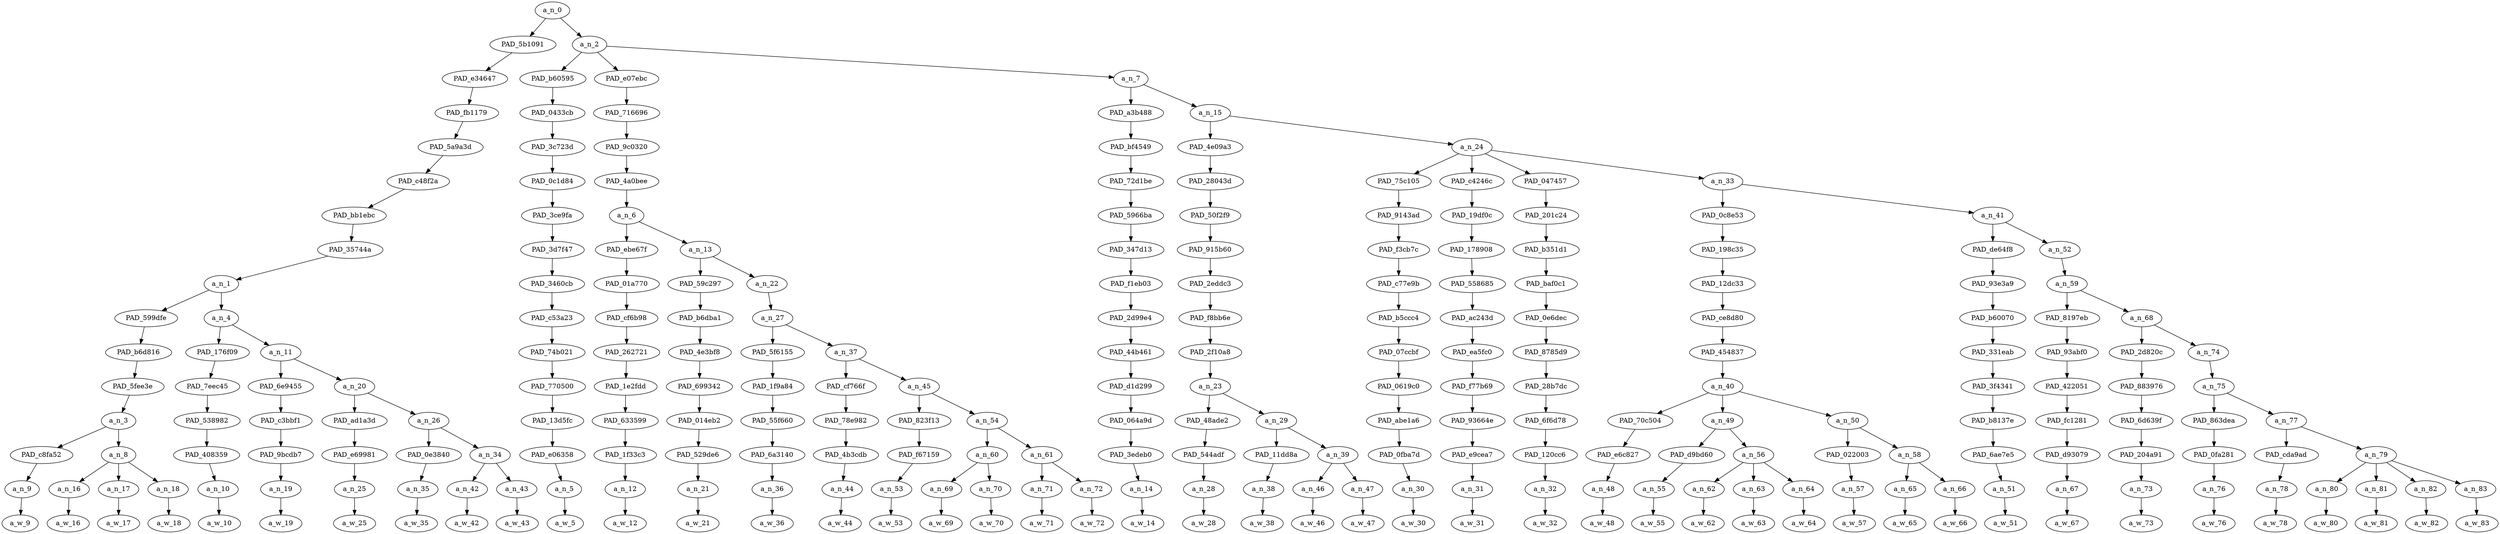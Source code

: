 strict digraph "" {
	a_n_0	[div_dir=1,
		index=0,
		level=15,
		pos="9.169786241319443,15!",
		text_span="[0, 1, 2, 3, 4, 5, 6, 7, 8, 9, 10, 11, 12, 13, 14, 15, 16, 17, 18, 19, 20, 21, 22, 23, 24, 25, 26, 27, 28, 29, 30, 31, 32, 33, 34, \
35, 36, 37, 38, 39, 40, 41, 42, 43, 44]",
		value=1.00000001];
	PAD_5b1091	[div_dir=1,
		index=0,
		level=14,
		pos="3.515625,14!",
		text_span="[0, 1, 2, 3, 4, 5, 6, 7, 8, 9]",
		value=0.35134022];
	a_n_0 -> PAD_5b1091;
	a_n_2	[div_dir=1,
		index=1,
		level=14,
		pos="14.823947482638888,14!",
		text_span="[10, 11, 12, 13, 14, 15, 16, 17, 18, 19, 20, 21, 22, 23, 24, 25, 26, 27, 28, 29, 30, 31, 32, 33, 34, 35, 36, 37, 38, 39, 40, 41, \
42, 43, 44]",
		value=0.64839755];
	a_n_0 -> a_n_2;
	PAD_e34647	[div_dir=1,
		index=0,
		level=13,
		pos="3.515625,13!",
		text_span="[0, 1, 2, 3, 4, 5, 6, 7, 8, 9]",
		value=0.35134022];
	PAD_5b1091 -> PAD_e34647;
	PAD_fb1179	[div_dir=1,
		index=0,
		level=12,
		pos="3.515625,12!",
		text_span="[0, 1, 2, 3, 4, 5, 6, 7, 8, 9]",
		value=0.35134022];
	PAD_e34647 -> PAD_fb1179;
	PAD_5a9a3d	[div_dir=1,
		index=0,
		level=11,
		pos="3.515625,11!",
		text_span="[0, 1, 2, 3, 4, 5, 6, 7, 8, 9]",
		value=0.35134022];
	PAD_fb1179 -> PAD_5a9a3d;
	PAD_c48f2a	[div_dir=1,
		index=0,
		level=10,
		pos="3.515625,10!",
		text_span="[0, 1, 2, 3, 4, 5, 6, 7, 8, 9]",
		value=0.35134022];
	PAD_5a9a3d -> PAD_c48f2a;
	PAD_bb1ebc	[div_dir=1,
		index=0,
		level=9,
		pos="3.515625,9!",
		text_span="[0, 1, 2, 3, 4, 5, 6, 7, 8, 9]",
		value=0.35134022];
	PAD_c48f2a -> PAD_bb1ebc;
	PAD_35744a	[div_dir=1,
		index=0,
		level=8,
		pos="3.515625,8!",
		text_span="[0, 1, 2, 3, 4, 5, 6, 7, 8, 9]",
		value=0.35134022];
	PAD_bb1ebc -> PAD_35744a;
	a_n_1	[div_dir=1,
		index=0,
		level=7,
		pos="3.515625,7!",
		text_span="[0, 1, 2, 3, 4, 5, 6, 7, 8, 9]",
		value=0.35134022];
	PAD_35744a -> a_n_1;
	PAD_599dfe	[div_dir=1,
		index=0,
		level=6,
		pos="2.0,6!",
		text_span="[0, 1, 2, 3]",
		value=0.21940155];
	a_n_1 -> PAD_599dfe;
	a_n_4	[div_dir=1,
		index=1,
		level=6,
		pos="5.03125,6!",
		text_span="[4, 5, 6, 7, 8, 9]",
		value=0.13171171];
	a_n_1 -> a_n_4;
	PAD_b6d816	[div_dir=1,
		index=0,
		level=5,
		pos="2.0,5!",
		text_span="[0, 1, 2, 3]",
		value=0.21940155];
	PAD_599dfe -> PAD_b6d816;
	PAD_5fee3e	[div_dir=1,
		index=0,
		level=4,
		pos="2.0,4!",
		text_span="[0, 1, 2, 3]",
		value=0.21940155];
	PAD_b6d816 -> PAD_5fee3e;
	a_n_3	[div_dir=1,
		index=0,
		level=3,
		pos="2.0,3!",
		text_span="[0, 1, 2, 3]",
		value=0.21940155];
	PAD_5fee3e -> a_n_3;
	PAD_c8fa52	[div_dir=1,
		index=1,
		level=2,
		pos="3.0,2!",
		text_span="[3]",
		value=0.11038608];
	a_n_3 -> PAD_c8fa52;
	a_n_8	[div_dir=1,
		index=0,
		level=2,
		pos="1.0,2!",
		text_span="[0, 1, 2]",
		value=0.10876497];
	a_n_3 -> a_n_8;
	a_n_9	[div_dir=1,
		index=3,
		level=1,
		pos="3.0,1!",
		text_span="[3]",
		value=0.11038608];
	PAD_c8fa52 -> a_n_9;
	a_w_9	[div_dir=0,
		index=3,
		level=0,
		pos="3,0!",
		text_span="[3]",
		value=indoctrination];
	a_n_9 -> a_w_9;
	a_n_16	[div_dir=1,
		index=0,
		level=1,
		pos="0.0,1!",
		text_span="[0]",
		value=0.03671829];
	a_n_8 -> a_n_16;
	a_n_17	[div_dir=1,
		index=1,
		level=1,
		pos="1.0,1!",
		text_span="[1]",
		value=0.02025539];
	a_n_8 -> a_n_17;
	a_n_18	[div_dir=1,
		index=2,
		level=1,
		pos="2.0,1!",
		text_span="[2]",
		value=0.05145615];
	a_n_8 -> a_n_18;
	a_w_16	[div_dir=0,
		index=0,
		level=0,
		pos="0,0!",
		text_span="[0]",
		value=education];
	a_n_16 -> a_w_16;
	a_w_17	[div_dir=0,
		index=1,
		level=0,
		pos="1,0!",
		text_span="[1]",
		value=or];
	a_n_17 -> a_w_17;
	a_w_18	[div_dir=0,
		index=2,
		level=0,
		pos="2,0!",
		text_span="[2]",
		value=marxist];
	a_n_18 -> a_w_18;
	PAD_176f09	[div_dir=1,
		index=1,
		level=5,
		pos="4.0,5!",
		text_span="[4]",
		value=0.01236509];
	a_n_4 -> PAD_176f09;
	a_n_11	[div_dir=1,
		index=2,
		level=5,
		pos="6.0625,5!",
		text_span="[5, 6, 7, 8, 9]",
		value=0.11928328];
	a_n_4 -> a_n_11;
	PAD_7eec45	[div_dir=1,
		index=1,
		level=4,
		pos="4.0,4!",
		text_span="[4]",
		value=0.01236509];
	PAD_176f09 -> PAD_7eec45;
	PAD_538982	[div_dir=1,
		index=1,
		level=3,
		pos="4.0,3!",
		text_span="[4]",
		value=0.01236509];
	PAD_7eec45 -> PAD_538982;
	PAD_408359	[div_dir=1,
		index=2,
		level=2,
		pos="4.0,2!",
		text_span="[4]",
		value=0.01236509];
	PAD_538982 -> PAD_408359;
	a_n_10	[div_dir=1,
		index=4,
		level=1,
		pos="4.0,1!",
		text_span="[4]",
		value=0.01236509];
	PAD_408359 -> a_n_10;
	a_w_10	[div_dir=0,
		index=4,
		level=0,
		pos="4,0!",
		text_span="[4]",
		value=since];
	a_n_10 -> a_w_10;
	PAD_6e9455	[div_dir=1,
		index=2,
		level=4,
		pos="5.0,4!",
		text_span="[5]",
		value=0.01067544];
	a_n_11 -> PAD_6e9455;
	a_n_20	[div_dir=1,
		index=3,
		level=4,
		pos="7.125,4!",
		text_span="[6, 7, 8, 9]",
		value=0.10853904];
	a_n_11 -> a_n_20;
	PAD_c3bbf1	[div_dir=1,
		index=2,
		level=3,
		pos="5.0,3!",
		text_span="[5]",
		value=0.01067544];
	PAD_6e9455 -> PAD_c3bbf1;
	PAD_9bcdb7	[div_dir=1,
		index=3,
		level=2,
		pos="5.0,2!",
		text_span="[5]",
		value=0.01067544];
	PAD_c3bbf1 -> PAD_9bcdb7;
	a_n_19	[div_dir=1,
		index=5,
		level=1,
		pos="5.0,1!",
		text_span="[5]",
		value=0.01067544];
	PAD_9bcdb7 -> a_n_19;
	a_w_19	[div_dir=0,
		index=5,
		level=0,
		pos="5,0!",
		text_span="[5]",
		value=it];
	a_n_19 -> a_w_19;
	PAD_ad1a3d	[div_dir=-1,
		index=3,
		level=3,
		pos="6.0,3!",
		text_span="[6]",
		value=0.01227224];
	a_n_20 -> PAD_ad1a3d;
	a_n_26	[div_dir=1,
		index=4,
		level=3,
		pos="8.25,3!",
		text_span="[7, 8, 9]",
		value=0.09619938];
	a_n_20 -> a_n_26;
	PAD_e69981	[div_dir=-1,
		index=4,
		level=2,
		pos="6.0,2!",
		text_span="[6]",
		value=0.01227224];
	PAD_ad1a3d -> PAD_e69981;
	a_n_25	[div_dir=-1,
		index=6,
		level=1,
		pos="6.0,1!",
		text_span="[6]",
		value=0.01227224];
	PAD_e69981 -> a_n_25;
	a_w_25	[div_dir=0,
		index=6,
		level=0,
		pos="6,0!",
		text_span="[6]",
		value=is];
	a_n_25 -> a_w_25;
	PAD_0e3840	[div_dir=1,
		index=6,
		level=2,
		pos="9.0,2!",
		text_span="[9]",
		value=0.06298237];
	a_n_26 -> PAD_0e3840;
	a_n_34	[div_dir=-1,
		index=5,
		level=2,
		pos="7.5,2!",
		text_span="[7, 8]",
		value=0.03312680];
	a_n_26 -> a_n_34;
	a_n_35	[div_dir=1,
		index=9,
		level=1,
		pos="9.0,1!",
		text_span="[9]",
		value=0.06298237];
	PAD_0e3840 -> a_n_35;
	a_w_35	[div_dir=0,
		index=9,
		level=0,
		pos="9,0!",
		text_span="[9]",
		value=blacks];
	a_n_35 -> a_w_35;
	a_n_42	[div_dir=-1,
		index=7,
		level=1,
		pos="7.0,1!",
		text_span="[7]",
		value=0.01225663];
	a_n_34 -> a_n_42;
	a_n_43	[div_dir=-1,
		index=8,
		level=1,
		pos="8.0,1!",
		text_span="[8]",
		value=0.02080224];
	a_n_34 -> a_n_43;
	a_w_42	[div_dir=0,
		index=7,
		level=0,
		pos="7,0!",
		text_span="[7]",
		value=well];
	a_n_42 -> a_w_42;
	a_w_43	[div_dir=0,
		index=8,
		level=0,
		pos="8,0!",
		text_span="[8]",
		value=established];
	a_n_43 -> a_w_43;
	PAD_b60595	[div_dir=-1,
		index=1,
		level=13,
		pos="10.0,13!",
		text_span="[10]",
		value=0.01841752];
	a_n_2 -> PAD_b60595;
	PAD_e07ebc	[div_dir=1,
		index=2,
		level=13,
		pos="12.015625,13!",
		text_span="[11, 12, 13, 14, 15, 16, 17, 18, 19]",
		value=0.12873302];
	a_n_2 -> PAD_e07ebc;
	a_n_7	[div_dir=1,
		index=3,
		level=13,
		pos="22.456217447916664,13!",
		text_span="[20, 21, 22, 23, 24, 25, 26, 27, 28, 29, 30, 31, 32, 33, 34, 35, 36, 37, 38, 39, 40, 41, 42, 43, 44]",
		value=0.50107794];
	a_n_2 -> a_n_7;
	PAD_0433cb	[div_dir=-1,
		index=1,
		level=12,
		pos="10.0,12!",
		text_span="[10]",
		value=0.01841752];
	PAD_b60595 -> PAD_0433cb;
	PAD_3c723d	[div_dir=-1,
		index=1,
		level=11,
		pos="10.0,11!",
		text_span="[10]",
		value=0.01841752];
	PAD_0433cb -> PAD_3c723d;
	PAD_0c1d84	[div_dir=-1,
		index=1,
		level=10,
		pos="10.0,10!",
		text_span="[10]",
		value=0.01841752];
	PAD_3c723d -> PAD_0c1d84;
	PAD_3ce9fa	[div_dir=-1,
		index=1,
		level=9,
		pos="10.0,9!",
		text_span="[10]",
		value=0.01841752];
	PAD_0c1d84 -> PAD_3ce9fa;
	PAD_3d7f47	[div_dir=-1,
		index=1,
		level=8,
		pos="10.0,8!",
		text_span="[10]",
		value=0.01841752];
	PAD_3ce9fa -> PAD_3d7f47;
	PAD_3460cb	[div_dir=-1,
		index=1,
		level=7,
		pos="10.0,7!",
		text_span="[10]",
		value=0.01841752];
	PAD_3d7f47 -> PAD_3460cb;
	PAD_c53a23	[div_dir=-1,
		index=2,
		level=6,
		pos="10.0,6!",
		text_span="[10]",
		value=0.01841752];
	PAD_3460cb -> PAD_c53a23;
	PAD_74b021	[div_dir=-1,
		index=3,
		level=5,
		pos="10.0,5!",
		text_span="[10]",
		value=0.01841752];
	PAD_c53a23 -> PAD_74b021;
	PAD_770500	[div_dir=-1,
		index=4,
		level=4,
		pos="10.0,4!",
		text_span="[10]",
		value=0.01841752];
	PAD_74b021 -> PAD_770500;
	PAD_13d5fc	[div_dir=-1,
		index=5,
		level=3,
		pos="10.0,3!",
		text_span="[10]",
		value=0.01841752];
	PAD_770500 -> PAD_13d5fc;
	PAD_e06358	[div_dir=-1,
		index=7,
		level=2,
		pos="10.0,2!",
		text_span="[10]",
		value=0.01841752];
	PAD_13d5fc -> PAD_e06358;
	a_n_5	[div_dir=-1,
		index=10,
		level=1,
		pos="10.0,1!",
		text_span="[10]",
		value=0.01841752];
	PAD_e06358 -> a_n_5;
	a_w_5	[div_dir=0,
		index=10,
		level=0,
		pos="10,0!",
		text_span="[10]",
		value=are];
	a_n_5 -> a_w_5;
	PAD_716696	[div_dir=1,
		index=2,
		level=12,
		pos="12.015625,12!",
		text_span="[11, 12, 13, 14, 15, 16, 17, 18, 19]",
		value=0.12873302];
	PAD_e07ebc -> PAD_716696;
	PAD_9c0320	[div_dir=1,
		index=2,
		level=11,
		pos="12.015625,11!",
		text_span="[11, 12, 13, 14, 15, 16, 17, 18, 19]",
		value=0.12873302];
	PAD_716696 -> PAD_9c0320;
	PAD_4a0bee	[div_dir=1,
		index=2,
		level=10,
		pos="12.015625,10!",
		text_span="[11, 12, 13, 14, 15, 16, 17, 18, 19]",
		value=0.12873302];
	PAD_9c0320 -> PAD_4a0bee;
	a_n_6	[div_dir=1,
		index=2,
		level=9,
		pos="12.015625,9!",
		text_span="[11, 12, 13, 14, 15, 16, 17, 18, 19]",
		value=0.12873302];
	PAD_4a0bee -> a_n_6;
	PAD_ebe67f	[div_dir=1,
		index=2,
		level=8,
		pos="11.0,8!",
		text_span="[11]",
		value=0.02294089];
	a_n_6 -> PAD_ebe67f;
	a_n_13	[div_dir=1,
		index=3,
		level=8,
		pos="13.03125,8!",
		text_span="[12, 13, 14, 15, 16, 17, 18, 19]",
		value=0.10571019];
	a_n_6 -> a_n_13;
	PAD_01a770	[div_dir=1,
		index=2,
		level=7,
		pos="11.0,7!",
		text_span="[11]",
		value=0.02294089];
	PAD_ebe67f -> PAD_01a770;
	PAD_cf6b98	[div_dir=1,
		index=3,
		level=6,
		pos="11.0,6!",
		text_span="[11]",
		value=0.02294089];
	PAD_01a770 -> PAD_cf6b98;
	PAD_262721	[div_dir=1,
		index=4,
		level=5,
		pos="11.0,5!",
		text_span="[11]",
		value=0.02294089];
	PAD_cf6b98 -> PAD_262721;
	PAD_1e2fdd	[div_dir=1,
		index=5,
		level=4,
		pos="11.0,4!",
		text_span="[11]",
		value=0.02294089];
	PAD_262721 -> PAD_1e2fdd;
	PAD_633599	[div_dir=1,
		index=6,
		level=3,
		pos="11.0,3!",
		text_span="[11]",
		value=0.02294089];
	PAD_1e2fdd -> PAD_633599;
	PAD_1f33c3	[div_dir=1,
		index=8,
		level=2,
		pos="11.0,2!",
		text_span="[11]",
		value=0.02294089];
	PAD_633599 -> PAD_1f33c3;
	a_n_12	[div_dir=1,
		index=11,
		level=1,
		pos="11.0,1!",
		text_span="[11]",
		value=0.02294089];
	PAD_1f33c3 -> a_n_12;
	a_w_12	[div_dir=0,
		index=11,
		level=0,
		pos="11,0!",
		text_span="[11]",
		value=incapable];
	a_n_12 -> a_w_12;
	PAD_59c297	[div_dir=-1,
		index=3,
		level=7,
		pos="12.0,7!",
		text_span="[12]",
		value=0.01113498];
	a_n_13 -> PAD_59c297;
	a_n_22	[div_dir=1,
		index=4,
		level=7,
		pos="14.0625,7!",
		text_span="[13, 14, 15, 16, 17, 18, 19]",
		value=0.09451067];
	a_n_13 -> a_n_22;
	PAD_b6dba1	[div_dir=-1,
		index=4,
		level=6,
		pos="12.0,6!",
		text_span="[12]",
		value=0.01113498];
	PAD_59c297 -> PAD_b6dba1;
	PAD_4e3bf8	[div_dir=-1,
		index=5,
		level=5,
		pos="12.0,5!",
		text_span="[12]",
		value=0.01113498];
	PAD_b6dba1 -> PAD_4e3bf8;
	PAD_699342	[div_dir=-1,
		index=6,
		level=4,
		pos="12.0,4!",
		text_span="[12]",
		value=0.01113498];
	PAD_4e3bf8 -> PAD_699342;
	PAD_014eb2	[div_dir=-1,
		index=7,
		level=3,
		pos="12.0,3!",
		text_span="[12]",
		value=0.01113498];
	PAD_699342 -> PAD_014eb2;
	PAD_529de6	[div_dir=-1,
		index=9,
		level=2,
		pos="12.0,2!",
		text_span="[12]",
		value=0.01113498];
	PAD_014eb2 -> PAD_529de6;
	a_n_21	[div_dir=-1,
		index=12,
		level=1,
		pos="12.0,1!",
		text_span="[12]",
		value=0.01113498];
	PAD_529de6 -> a_n_21;
	a_w_21	[div_dir=0,
		index=12,
		level=0,
		pos="12,0!",
		text_span="[12]",
		value=of];
	a_n_21 -> a_w_21;
	a_n_27	[div_dir=1,
		index=5,
		level=6,
		pos="14.0625,6!",
		text_span="[13, 14, 15, 16, 17, 18, 19]",
		value=0.09443927];
	a_n_22 -> a_n_27;
	PAD_5f6155	[div_dir=-1,
		index=6,
		level=5,
		pos="13.0,5!",
		text_span="[13]",
		value=0.01727113];
	a_n_27 -> PAD_5f6155;
	a_n_37	[div_dir=1,
		index=7,
		level=5,
		pos="15.125,5!",
		text_span="[14, 15, 16, 17, 18, 19]",
		value=0.07709673];
	a_n_27 -> a_n_37;
	PAD_1f9a84	[div_dir=-1,
		index=7,
		level=4,
		pos="13.0,4!",
		text_span="[13]",
		value=0.01727113];
	PAD_5f6155 -> PAD_1f9a84;
	PAD_55f660	[div_dir=-1,
		index=8,
		level=3,
		pos="13.0,3!",
		text_span="[13]",
		value=0.01727113];
	PAD_1f9a84 -> PAD_55f660;
	PAD_6a3140	[div_dir=-1,
		index=10,
		level=2,
		pos="13.0,2!",
		text_span="[13]",
		value=0.01727113];
	PAD_55f660 -> PAD_6a3140;
	a_n_36	[div_dir=-1,
		index=13,
		level=1,
		pos="13.0,1!",
		text_span="[13]",
		value=0.01727113];
	PAD_6a3140 -> a_n_36;
	a_w_36	[div_dir=0,
		index=13,
		level=0,
		pos="13,0!",
		text_span="[13]",
		value=learning];
	a_n_36 -> a_w_36;
	PAD_cf766f	[div_dir=1,
		index=8,
		level=4,
		pos="14.0,4!",
		text_span="[14]",
		value=0.01422507];
	a_n_37 -> PAD_cf766f;
	a_n_45	[div_dir=1,
		index=9,
		level=4,
		pos="16.25,4!",
		text_span="[15, 16, 17, 18, 19]",
		value=0.06279115];
	a_n_37 -> a_n_45;
	PAD_78e982	[div_dir=1,
		index=9,
		level=3,
		pos="14.0,3!",
		text_span="[14]",
		value=0.01422507];
	PAD_cf766f -> PAD_78e982;
	PAD_4b3cdb	[div_dir=1,
		index=11,
		level=2,
		pos="14.0,2!",
		text_span="[14]",
		value=0.01422507];
	PAD_78e982 -> PAD_4b3cdb;
	a_n_44	[div_dir=1,
		index=14,
		level=1,
		pos="14.0,1!",
		text_span="[14]",
		value=0.01422507];
	PAD_4b3cdb -> a_n_44;
	a_w_44	[div_dir=0,
		index=14,
		level=0,
		pos="14,0!",
		text_span="[14]",
		value=anything];
	a_n_44 -> a_w_44;
	PAD_823f13	[div_dir=1,
		index=10,
		level=3,
		pos="15.0,3!",
		text_span="[15]",
		value=0.01182858];
	a_n_45 -> PAD_823f13;
	a_n_54	[div_dir=1,
		index=11,
		level=3,
		pos="17.5,3!",
		text_span="[16, 17, 18, 19]",
		value=0.05090758];
	a_n_45 -> a_n_54;
	PAD_f67159	[div_dir=1,
		index=12,
		level=2,
		pos="15.0,2!",
		text_span="[15]",
		value=0.01182858];
	PAD_823f13 -> PAD_f67159;
	a_n_53	[div_dir=1,
		index=15,
		level=1,
		pos="15.0,1!",
		text_span="[15]",
		value=0.01182858];
	PAD_f67159 -> a_n_53;
	a_w_53	[div_dir=0,
		index=15,
		level=0,
		pos="15,0!",
		text_span="[15]",
		value=past];
	a_n_53 -> a_w_53;
	a_n_60	[div_dir=1,
		index=13,
		level=2,
		pos="16.5,2!",
		text_span="[16, 17]",
		value=0.02503410];
	a_n_54 -> a_n_60;
	a_n_61	[div_dir=1,
		index=14,
		level=2,
		pos="18.5,2!",
		text_span="[18, 19]",
		value=0.02582750];
	a_n_54 -> a_n_61;
	a_n_69	[div_dir=1,
		index=16,
		level=1,
		pos="16.0,1!",
		text_span="[16]",
		value=0.01136805];
	a_n_60 -> a_n_69;
	a_n_70	[div_dir=1,
		index=17,
		level=1,
		pos="17.0,1!",
		text_span="[17]",
		value=0.01360660];
	a_n_60 -> a_n_70;
	a_w_69	[div_dir=0,
		index=16,
		level=0,
		pos="16,0!",
		text_span="[16]",
		value=the];
	a_n_69 -> a_w_69;
	a_w_70	[div_dir=0,
		index=17,
		level=0,
		pos="17,0!",
		text_span="[17]",
		value=age];
	a_n_70 -> a_w_70;
	a_n_71	[div_dir=1,
		index=18,
		level=1,
		pos="18.0,1!",
		text_span="[18]",
		value=0.01032656];
	a_n_61 -> a_n_71;
	a_n_72	[div_dir=-1,
		index=19,
		level=1,
		pos="19.0,1!",
		text_span="[19]",
		value=0.01549706];
	a_n_61 -> a_n_72;
	a_w_71	[div_dir=0,
		index=18,
		level=0,
		pos="18,0!",
		text_span="[18]",
		value=of1];
	a_n_71 -> a_w_71;
	a_w_72	[div_dir=0,
		index=19,
		level=0,
		pos="19,0!",
		text_span="[19]",
		value=ten];
	a_n_72 -> a_w_72;
	PAD_a3b488	[div_dir=-1,
		index=3,
		level=12,
		pos="20.0,12!",
		text_span="[20]",
		value=0.01451907];
	a_n_7 -> PAD_a3b488;
	a_n_15	[div_dir=1,
		index=4,
		level=12,
		pos="24.912434895833332,12!",
		text_span="[21, 22, 23, 24, 25, 26, 27, 28, 29, 30, 31, 32, 33, 34, 35, 36, 37, 38, 39, 40, 41, 42, 43, 44]",
		value=0.48638891];
	a_n_7 -> a_n_15;
	PAD_bf4549	[div_dir=-1,
		index=3,
		level=11,
		pos="20.0,11!",
		text_span="[20]",
		value=0.01451907];
	PAD_a3b488 -> PAD_bf4549;
	PAD_72d1be	[div_dir=-1,
		index=3,
		level=10,
		pos="20.0,10!",
		text_span="[20]",
		value=0.01451907];
	PAD_bf4549 -> PAD_72d1be;
	PAD_5966ba	[div_dir=-1,
		index=3,
		level=9,
		pos="20.0,9!",
		text_span="[20]",
		value=0.01451907];
	PAD_72d1be -> PAD_5966ba;
	PAD_347d13	[div_dir=-1,
		index=4,
		level=8,
		pos="20.0,8!",
		text_span="[20]",
		value=0.01451907];
	PAD_5966ba -> PAD_347d13;
	PAD_f1eb03	[div_dir=-1,
		index=5,
		level=7,
		pos="20.0,7!",
		text_span="[20]",
		value=0.01451907];
	PAD_347d13 -> PAD_f1eb03;
	PAD_2d99e4	[div_dir=-1,
		index=6,
		level=6,
		pos="20.0,6!",
		text_span="[20]",
		value=0.01451907];
	PAD_f1eb03 -> PAD_2d99e4;
	PAD_44b461	[div_dir=-1,
		index=8,
		level=5,
		pos="20.0,5!",
		text_span="[20]",
		value=0.01451907];
	PAD_2d99e4 -> PAD_44b461;
	PAD_d1d299	[div_dir=-1,
		index=10,
		level=4,
		pos="20.0,4!",
		text_span="[20]",
		value=0.01451907];
	PAD_44b461 -> PAD_d1d299;
	PAD_064a9d	[div_dir=-1,
		index=12,
		level=3,
		pos="20.0,3!",
		text_span="[20]",
		value=0.01451907];
	PAD_d1d299 -> PAD_064a9d;
	PAD_3edeb0	[div_dir=-1,
		index=15,
		level=2,
		pos="20.0,2!",
		text_span="[20]",
		value=0.01451907];
	PAD_064a9d -> PAD_3edeb0;
	a_n_14	[div_dir=-1,
		index=20,
		level=1,
		pos="20.0,1!",
		text_span="[20]",
		value=0.01451907];
	PAD_3edeb0 -> a_n_14;
	a_w_14	[div_dir=0,
		index=20,
		level=0,
		pos="20,0!",
		text_span="[20]",
		value=unless];
	a_n_14 -> a_w_14;
	PAD_4e09a3	[div_dir=1,
		index=4,
		level=11,
		pos="21.875,11!",
		text_span="[21, 22, 23, 24]",
		value=0.06781126];
	a_n_15 -> PAD_4e09a3;
	a_n_24	[div_dir=1,
		index=5,
		level=11,
		pos="27.949869791666664,11!",
		text_span="[25, 26, 27, 28, 29, 30, 31, 32, 33, 34, 35, 36, 37, 38, 39, 40, 41, 42, 43, 44]",
		value=0.41839837];
	a_n_15 -> a_n_24;
	PAD_28043d	[div_dir=1,
		index=4,
		level=10,
		pos="21.875,10!",
		text_span="[21, 22, 23, 24]",
		value=0.06781126];
	PAD_4e09a3 -> PAD_28043d;
	PAD_50f2f9	[div_dir=1,
		index=4,
		level=9,
		pos="21.875,9!",
		text_span="[21, 22, 23, 24]",
		value=0.06781126];
	PAD_28043d -> PAD_50f2f9;
	PAD_915b60	[div_dir=1,
		index=5,
		level=8,
		pos="21.875,8!",
		text_span="[21, 22, 23, 24]",
		value=0.06781126];
	PAD_50f2f9 -> PAD_915b60;
	PAD_2eddc3	[div_dir=1,
		index=6,
		level=7,
		pos="21.875,7!",
		text_span="[21, 22, 23, 24]",
		value=0.06781126];
	PAD_915b60 -> PAD_2eddc3;
	PAD_f8bb6e	[div_dir=1,
		index=7,
		level=6,
		pos="21.875,6!",
		text_span="[21, 22, 23, 24]",
		value=0.06781126];
	PAD_2eddc3 -> PAD_f8bb6e;
	PAD_2f10a8	[div_dir=1,
		index=9,
		level=5,
		pos="21.875,5!",
		text_span="[21, 22, 23, 24]",
		value=0.06781126];
	PAD_f8bb6e -> PAD_2f10a8;
	a_n_23	[div_dir=1,
		index=11,
		level=4,
		pos="21.875,4!",
		text_span="[21, 22, 23, 24]",
		value=0.06781126];
	PAD_2f10a8 -> a_n_23;
	PAD_48ade2	[div_dir=1,
		index=13,
		level=3,
		pos="21.0,3!",
		text_span="[21]",
		value=0.01259837];
	a_n_23 -> PAD_48ade2;
	a_n_29	[div_dir=1,
		index=14,
		level=3,
		pos="22.75,3!",
		text_span="[22, 23, 24]",
		value=0.05515207];
	a_n_23 -> a_n_29;
	PAD_544adf	[div_dir=1,
		index=16,
		level=2,
		pos="21.0,2!",
		text_span="[21]",
		value=0.01259837];
	PAD_48ade2 -> PAD_544adf;
	a_n_28	[div_dir=1,
		index=21,
		level=1,
		pos="21.0,1!",
		text_span="[21]",
		value=0.01259837];
	PAD_544adf -> a_n_28;
	a_w_28	[div_dir=0,
		index=21,
		level=0,
		pos="21,0!",
		text_span="[21]",
		value=they];
	a_n_28 -> a_w_28;
	PAD_11dd8a	[div_dir=-1,
		index=17,
		level=2,
		pos="22.0,2!",
		text_span="[22]",
		value=0.01209494];
	a_n_29 -> PAD_11dd8a;
	a_n_39	[div_dir=1,
		index=18,
		level=2,
		pos="23.5,2!",
		text_span="[23, 24]",
		value=0.04303265];
	a_n_29 -> a_n_39;
	a_n_38	[div_dir=-1,
		index=22,
		level=1,
		pos="22.0,1!",
		text_span="[22]",
		value=0.01209494];
	PAD_11dd8a -> a_n_38;
	a_w_38	[div_dir=0,
		index=22,
		level=0,
		pos="22,0!",
		text_span="[22]",
		value=are1];
	a_n_38 -> a_w_38;
	a_n_46	[div_dir=1,
		index=23,
		level=1,
		pos="23.0,1!",
		text_span="[23]",
		value=0.01571871];
	a_n_39 -> a_n_46;
	a_n_47	[div_dir=1,
		index=24,
		level=1,
		pos="24.0,1!",
		text_span="[24]",
		value=0.02726039];
	a_n_39 -> a_n_47;
	a_w_46	[div_dir=0,
		index=23,
		level=0,
		pos="23,0!",
		text_span="[23]",
		value=half];
	a_n_46 -> a_w_46;
	a_w_47	[div_dir=0,
		index=24,
		level=0,
		pos="24,0!",
		text_span="[24]",
		value=white];
	a_n_47 -> a_w_47;
	PAD_75c105	[div_dir=-1,
		index=5,
		level=10,
		pos="25.0,10!",
		text_span="[25]",
		value=0.01866655];
	a_n_24 -> PAD_75c105;
	PAD_c4246c	[div_dir=-1,
		index=6,
		level=10,
		pos="26.0,10!",
		text_span="[26]",
		value=0.01648879];
	a_n_24 -> PAD_c4246c;
	PAD_047457	[div_dir=1,
		index=7,
		level=10,
		pos="27.0,10!",
		text_span="[27]",
		value=0.05133229];
	a_n_24 -> PAD_047457;
	a_n_33	[div_dir=1,
		index=8,
		level=10,
		pos="33.799479166666664,10!",
		text_span="[28, 29, 30, 31, 32, 33, 34, 35, 36, 37, 38, 39, 40, 41, 42, 43, 44]",
		value=0.33174140];
	a_n_24 -> a_n_33;
	PAD_9143ad	[div_dir=-1,
		index=5,
		level=9,
		pos="25.0,9!",
		text_span="[25]",
		value=0.01866655];
	PAD_75c105 -> PAD_9143ad;
	PAD_f3cb7c	[div_dir=-1,
		index=6,
		level=8,
		pos="25.0,8!",
		text_span="[25]",
		value=0.01866655];
	PAD_9143ad -> PAD_f3cb7c;
	PAD_c77e9b	[div_dir=-1,
		index=7,
		level=7,
		pos="25.0,7!",
		text_span="[25]",
		value=0.01866655];
	PAD_f3cb7c -> PAD_c77e9b;
	PAD_b5ccc4	[div_dir=-1,
		index=8,
		level=6,
		pos="25.0,6!",
		text_span="[25]",
		value=0.01866655];
	PAD_c77e9b -> PAD_b5ccc4;
	PAD_07ccbf	[div_dir=-1,
		index=10,
		level=5,
		pos="25.0,5!",
		text_span="[25]",
		value=0.01866655];
	PAD_b5ccc4 -> PAD_07ccbf;
	PAD_0619c0	[div_dir=-1,
		index=12,
		level=4,
		pos="25.0,4!",
		text_span="[25]",
		value=0.01866655];
	PAD_07ccbf -> PAD_0619c0;
	PAD_abe1a6	[div_dir=-1,
		index=15,
		level=3,
		pos="25.0,3!",
		text_span="[25]",
		value=0.01866655];
	PAD_0619c0 -> PAD_abe1a6;
	PAD_0fba7d	[div_dir=-1,
		index=19,
		level=2,
		pos="25.0,2!",
		text_span="[25]",
		value=0.01866655];
	PAD_abe1a6 -> PAD_0fba7d;
	a_n_30	[div_dir=-1,
		index=25,
		level=1,
		pos="25.0,1!",
		text_span="[25]",
		value=0.01866655];
	PAD_0fba7d -> a_n_30;
	a_w_30	[div_dir=0,
		index=25,
		level=0,
		pos="25,0!",
		text_span="[25]",
		value=should];
	a_n_30 -> a_w_30;
	PAD_19df0c	[div_dir=-1,
		index=6,
		level=9,
		pos="26.0,9!",
		text_span="[26]",
		value=0.01648879];
	PAD_c4246c -> PAD_19df0c;
	PAD_178908	[div_dir=-1,
		index=7,
		level=8,
		pos="26.0,8!",
		text_span="[26]",
		value=0.01648879];
	PAD_19df0c -> PAD_178908;
	PAD_558685	[div_dir=-1,
		index=8,
		level=7,
		pos="26.0,7!",
		text_span="[26]",
		value=0.01648879];
	PAD_178908 -> PAD_558685;
	PAD_ac243d	[div_dir=-1,
		index=9,
		level=6,
		pos="26.0,6!",
		text_span="[26]",
		value=0.01648879];
	PAD_558685 -> PAD_ac243d;
	PAD_ea5fc0	[div_dir=-1,
		index=11,
		level=5,
		pos="26.0,5!",
		text_span="[26]",
		value=0.01648879];
	PAD_ac243d -> PAD_ea5fc0;
	PAD_f77b69	[div_dir=-1,
		index=13,
		level=4,
		pos="26.0,4!",
		text_span="[26]",
		value=0.01648879];
	PAD_ea5fc0 -> PAD_f77b69;
	PAD_93664e	[div_dir=-1,
		index=16,
		level=3,
		pos="26.0,3!",
		text_span="[26]",
		value=0.01648879];
	PAD_f77b69 -> PAD_93664e;
	PAD_e9cea7	[div_dir=-1,
		index=20,
		level=2,
		pos="26.0,2!",
		text_span="[26]",
		value=0.01648879];
	PAD_93664e -> PAD_e9cea7;
	a_n_31	[div_dir=-1,
		index=26,
		level=1,
		pos="26.0,1!",
		text_span="[26]",
		value=0.01648879];
	PAD_e9cea7 -> a_n_31;
	a_w_31	[div_dir=0,
		index=26,
		level=0,
		pos="26,0!",
		text_span="[26]",
		value=not];
	a_n_31 -> a_w_31;
	PAD_201c24	[div_dir=1,
		index=7,
		level=9,
		pos="27.0,9!",
		text_span="[27]",
		value=0.05133229];
	PAD_047457 -> PAD_201c24;
	PAD_b351d1	[div_dir=1,
		index=8,
		level=8,
		pos="27.0,8!",
		text_span="[27]",
		value=0.05133229];
	PAD_201c24 -> PAD_b351d1;
	PAD_baf0c1	[div_dir=1,
		index=9,
		level=7,
		pos="27.0,7!",
		text_span="[27]",
		value=0.05133229];
	PAD_b351d1 -> PAD_baf0c1;
	PAD_0e6dec	[div_dir=1,
		index=10,
		level=6,
		pos="27.0,6!",
		text_span="[27]",
		value=0.05133229];
	PAD_baf0c1 -> PAD_0e6dec;
	PAD_8785d9	[div_dir=1,
		index=12,
		level=5,
		pos="27.0,5!",
		text_span="[27]",
		value=0.05133229];
	PAD_0e6dec -> PAD_8785d9;
	PAD_28b7dc	[div_dir=1,
		index=14,
		level=4,
		pos="27.0,4!",
		text_span="[27]",
		value=0.05133229];
	PAD_8785d9 -> PAD_28b7dc;
	PAD_6f6d78	[div_dir=1,
		index=17,
		level=3,
		pos="27.0,3!",
		text_span="[27]",
		value=0.05133229];
	PAD_28b7dc -> PAD_6f6d78;
	PAD_120cc6	[div_dir=1,
		index=21,
		level=2,
		pos="27.0,2!",
		text_span="[27]",
		value=0.05133229];
	PAD_6f6d78 -> PAD_120cc6;
	a_n_32	[div_dir=1,
		index=27,
		level=1,
		pos="27.0,1!",
		text_span="[27]",
		value=0.05133229];
	PAD_120cc6 -> a_n_32;
	a_w_32	[div_dir=0,
		index=27,
		level=0,
		pos="27,0!",
		text_span="[27]",
		value=blacks1];
	a_n_32 -> a_w_32;
	PAD_0c8e53	[div_dir=1,
		index=8,
		level=9,
		pos="30.583333333333332,9!",
		text_span="[28, 29, 30, 31, 32, 33, 34, 35]",
		value=0.12969005];
	a_n_33 -> PAD_0c8e53;
	a_n_41	[div_dir=1,
		index=9,
		level=9,
		pos="37.015625,9!",
		text_span="[36, 37, 38, 39, 40, 41, 42, 43, 44]",
		value=0.20190285];
	a_n_33 -> a_n_41;
	PAD_198c35	[div_dir=1,
		index=9,
		level=8,
		pos="30.583333333333332,8!",
		text_span="[28, 29, 30, 31, 32, 33, 34, 35]",
		value=0.12969005];
	PAD_0c8e53 -> PAD_198c35;
	PAD_12dc33	[div_dir=1,
		index=10,
		level=7,
		pos="30.583333333333332,7!",
		text_span="[28, 29, 30, 31, 32, 33, 34, 35]",
		value=0.12969005];
	PAD_198c35 -> PAD_12dc33;
	PAD_ce8d80	[div_dir=1,
		index=11,
		level=6,
		pos="30.583333333333332,6!",
		text_span="[28, 29, 30, 31, 32, 33, 34, 35]",
		value=0.12969005];
	PAD_12dc33 -> PAD_ce8d80;
	PAD_454837	[div_dir=1,
		index=13,
		level=5,
		pos="30.583333333333332,5!",
		text_span="[28, 29, 30, 31, 32, 33, 34, 35]",
		value=0.12969005];
	PAD_ce8d80 -> PAD_454837;
	a_n_40	[div_dir=1,
		index=15,
		level=4,
		pos="30.583333333333332,4!",
		text_span="[28, 29, 30, 31, 32, 33, 34, 35]",
		value=0.12969005];
	PAD_454837 -> a_n_40;
	PAD_70c504	[div_dir=1,
		index=18,
		level=3,
		pos="28.0,3!",
		text_span="[28]",
		value=0.01438807];
	a_n_40 -> PAD_70c504;
	a_n_49	[div_dir=1,
		index=19,
		level=3,
		pos="30.0,3!",
		text_span="[29, 30, 31, 32]",
		value=0.06616512];
	a_n_40 -> a_n_49;
	a_n_50	[div_dir=1,
		index=20,
		level=3,
		pos="33.75,3!",
		text_span="[33, 34, 35]",
		value=0.04902251];
	a_n_40 -> a_n_50;
	PAD_e6c827	[div_dir=1,
		index=22,
		level=2,
		pos="28.0,2!",
		text_span="[28]",
		value=0.01438807];
	PAD_70c504 -> PAD_e6c827;
	a_n_48	[div_dir=1,
		index=28,
		level=1,
		pos="28.0,1!",
		text_span="[28]",
		value=0.01438807];
	PAD_e6c827 -> a_n_48;
	a_w_48	[div_dir=0,
		index=28,
		level=0,
		pos="28,0!",
		text_span="[28]",
		value=go];
	a_n_48 -> a_w_48;
	PAD_d9bd60	[div_dir=1,
		index=23,
		level=2,
		pos="29.0,2!",
		text_span="[29]",
		value=0.01099074];
	a_n_49 -> PAD_d9bd60;
	a_n_56	[div_dir=1,
		index=24,
		level=2,
		pos="31.0,2!",
		text_span="[30, 31, 32]",
		value=0.05507588];
	a_n_49 -> a_n_56;
	a_n_55	[div_dir=1,
		index=29,
		level=1,
		pos="29.0,1!",
		text_span="[29]",
		value=0.01099074];
	PAD_d9bd60 -> a_n_55;
	a_w_55	[div_dir=0,
		index=29,
		level=0,
		pos="29,0!",
		text_span="[29]",
		value=to];
	a_n_55 -> a_w_55;
	a_n_62	[div_dir=1,
		index=30,
		level=1,
		pos="30.0,1!",
		text_span="[30]",
		value=0.01200444];
	a_n_56 -> a_n_62;
	a_n_63	[div_dir=1,
		index=31,
		level=1,
		pos="31.0,1!",
		text_span="[31]",
		value=0.02480890];
	a_n_56 -> a_n_63;
	a_n_64	[div_dir=1,
		index=32,
		level=1,
		pos="32.0,1!",
		text_span="[32]",
		value=0.01816800];
	a_n_56 -> a_n_64;
	a_w_62	[div_dir=0,
		index=30,
		level=0,
		pos="30,0!",
		text_span="[30]",
		value=a];
	a_n_62 -> a_w_62;
	a_w_63	[div_dir=0,
		index=31,
		level=0,
		pos="31,0!",
		text_span="[31]",
		value=trade];
	a_n_63 -> a_w_63;
	a_w_64	[div_dir=0,
		index=32,
		level=0,
		pos="32,0!",
		text_span="[32]",
		value=school];
	a_n_64 -> a_w_64;
	PAD_022003	[div_dir=1,
		index=25,
		level=2,
		pos="33.0,2!",
		text_span="[33]",
		value=0.01467935];
	a_n_50 -> PAD_022003;
	a_n_58	[div_dir=1,
		index=26,
		level=2,
		pos="34.5,2!",
		text_span="[34, 35]",
		value=0.03427520];
	a_n_50 -> a_n_58;
	a_n_57	[div_dir=1,
		index=33,
		level=1,
		pos="33.0,1!",
		text_span="[33]",
		value=0.01467935];
	PAD_022003 -> a_n_57;
	a_w_57	[div_dir=0,
		index=33,
		level=0,
		pos="33,0!",
		text_span="[33]",
		value=upon];
	a_n_57 -> a_w_57;
	a_n_65	[div_dir=1,
		index=34,
		level=1,
		pos="34.0,1!",
		text_span="[34]",
		value=0.01506419];
	a_n_58 -> a_n_65;
	a_n_66	[div_dir=1,
		index=35,
		level=1,
		pos="35.0,1!",
		text_span="[35]",
		value=0.01916851];
	a_n_58 -> a_n_66;
	a_w_65	[div_dir=0,
		index=34,
		level=0,
		pos="34,0!",
		text_span="[34]",
		value=age1];
	a_n_65 -> a_w_65;
	a_w_66	[div_dir=0,
		index=35,
		level=0,
		pos="35,0!",
		text_span="[35]",
		value="<number>"];
	a_n_66 -> a_w_66;
	PAD_de64f8	[div_dir=1,
		index=10,
		level=8,
		pos="36.0,8!",
		text_span="[36]",
		value=0.02374059];
	a_n_41 -> PAD_de64f8;
	a_n_52	[div_dir=1,
		index=11,
		level=8,
		pos="38.03125,8!",
		text_span="[37, 38, 39, 40, 41, 42, 43, 44]",
		value=0.17806570];
	a_n_41 -> a_n_52;
	PAD_93e3a9	[div_dir=1,
		index=11,
		level=7,
		pos="36.0,7!",
		text_span="[36]",
		value=0.02374059];
	PAD_de64f8 -> PAD_93e3a9;
	PAD_b60070	[div_dir=1,
		index=12,
		level=6,
		pos="36.0,6!",
		text_span="[36]",
		value=0.02374059];
	PAD_93e3a9 -> PAD_b60070;
	PAD_331eab	[div_dir=1,
		index=14,
		level=5,
		pos="36.0,5!",
		text_span="[36]",
		value=0.02374059];
	PAD_b60070 -> PAD_331eab;
	PAD_3f4341	[div_dir=1,
		index=16,
		level=4,
		pos="36.0,4!",
		text_span="[36]",
		value=0.02374059];
	PAD_331eab -> PAD_3f4341;
	PAD_b8137e	[div_dir=1,
		index=21,
		level=3,
		pos="36.0,3!",
		text_span="[36]",
		value=0.02374059];
	PAD_3f4341 -> PAD_b8137e;
	PAD_6ae7e5	[div_dir=1,
		index=27,
		level=2,
		pos="36.0,2!",
		text_span="[36]",
		value=0.02374059];
	PAD_b8137e -> PAD_6ae7e5;
	a_n_51	[div_dir=1,
		index=36,
		level=1,
		pos="36.0,1!",
		text_span="[36]",
		value=0.02374059];
	PAD_6ae7e5 -> a_n_51;
	a_w_51	[div_dir=0,
		index=36,
		level=0,
		pos="36,0!",
		text_span="[36]",
		value=say];
	a_n_51 -> a_w_51;
	a_n_59	[div_dir=1,
		index=12,
		level=7,
		pos="38.03125,7!",
		text_span="[37, 38, 39, 40, 41, 42, 43, 44]",
		value=0.17797155];
	a_n_52 -> a_n_59;
	PAD_8197eb	[div_dir=1,
		index=13,
		level=6,
		pos="37.0,6!",
		text_span="[37]",
		value=0.01648211];
	a_n_59 -> PAD_8197eb;
	a_n_68	[div_dir=1,
		index=14,
		level=6,
		pos="39.0625,6!",
		text_span="[38, 39, 40, 41, 42, 43, 44]",
		value=0.16139528];
	a_n_59 -> a_n_68;
	PAD_93abf0	[div_dir=1,
		index=15,
		level=5,
		pos="37.0,5!",
		text_span="[37]",
		value=0.01648211];
	PAD_8197eb -> PAD_93abf0;
	PAD_422051	[div_dir=1,
		index=17,
		level=4,
		pos="37.0,4!",
		text_span="[37]",
		value=0.01648211];
	PAD_93abf0 -> PAD_422051;
	PAD_fc1281	[div_dir=1,
		index=22,
		level=3,
		pos="37.0,3!",
		text_span="[37]",
		value=0.01648211];
	PAD_422051 -> PAD_fc1281;
	PAD_d93079	[div_dir=1,
		index=28,
		level=2,
		pos="37.0,2!",
		text_span="[37]",
		value=0.01648211];
	PAD_fc1281 -> PAD_d93079;
	a_n_67	[div_dir=1,
		index=37,
		level=1,
		pos="37.0,1!",
		text_span="[37]",
		value=0.01648211];
	PAD_d93079 -> a_n_67;
	a_w_67	[div_dir=0,
		index=37,
		level=0,
		pos="37,0!",
		text_span="[37]",
		value=learning1];
	a_n_67 -> a_w_67;
	PAD_2d820c	[div_dir=1,
		index=16,
		level=5,
		pos="38.0,5!",
		text_span="[38]",
		value=0.01306226];
	a_n_68 -> PAD_2d820c;
	a_n_74	[div_dir=1,
		index=17,
		level=5,
		pos="40.125,5!",
		text_span="[39, 40, 41, 42, 43, 44]",
		value=0.14824787];
	a_n_68 -> a_n_74;
	PAD_883976	[div_dir=1,
		index=18,
		level=4,
		pos="38.0,4!",
		text_span="[38]",
		value=0.01306226];
	PAD_2d820c -> PAD_883976;
	PAD_6d639f	[div_dir=1,
		index=23,
		level=3,
		pos="38.0,3!",
		text_span="[38]",
		value=0.01306226];
	PAD_883976 -> PAD_6d639f;
	PAD_204a91	[div_dir=1,
		index=29,
		level=2,
		pos="38.0,2!",
		text_span="[38]",
		value=0.01306226];
	PAD_6d639f -> PAD_204a91;
	a_n_73	[div_dir=1,
		index=38,
		level=1,
		pos="38.0,1!",
		text_span="[38]",
		value=0.01306226];
	PAD_204a91 -> a_n_73;
	a_w_73	[div_dir=0,
		index=38,
		level=0,
		pos="38,0!",
		text_span="[38]",
		value=how];
	a_n_73 -> a_w_73;
	a_n_75	[div_dir=1,
		index=19,
		level=4,
		pos="40.125,4!",
		text_span="[39, 40, 41, 42, 43, 44]",
		value=0.14817213];
	a_n_74 -> a_n_75;
	PAD_863dea	[div_dir=-1,
		index=24,
		level=3,
		pos="39.0,3!",
		text_span="[39]",
		value=0.01117899];
	a_n_75 -> PAD_863dea;
	a_n_77	[div_dir=1,
		index=25,
		level=3,
		pos="41.25,3!",
		text_span="[40, 41, 42, 43, 44]",
		value=0.13691739];
	a_n_75 -> a_n_77;
	PAD_0fa281	[div_dir=-1,
		index=30,
		level=2,
		pos="39.0,2!",
		text_span="[39]",
		value=0.01117899];
	PAD_863dea -> PAD_0fa281;
	a_n_76	[div_dir=-1,
		index=39,
		level=1,
		pos="39.0,1!",
		text_span="[39]",
		value=0.01117899];
	PAD_0fa281 -> a_n_76;
	a_w_76	[div_dir=0,
		index=39,
		level=0,
		pos="39,0!",
		text_span="[39]",
		value=to1];
	a_n_76 -> a_w_76;
	PAD_cda9ad	[div_dir=-1,
		index=31,
		level=2,
		pos="40.0,2!",
		text_span="[40]",
		value=0.02035058];
	a_n_77 -> PAD_cda9ad;
	a_n_79	[div_dir=1,
		index=32,
		level=2,
		pos="42.5,2!",
		text_span="[41, 42, 43, 44]",
		value=0.11648215];
	a_n_77 -> a_n_79;
	a_n_78	[div_dir=-1,
		index=40,
		level=1,
		pos="40.0,1!",
		text_span="[40]",
		value=0.02035058];
	PAD_cda9ad -> a_n_78;
	a_w_78	[div_dir=0,
		index=40,
		level=0,
		pos="40,0!",
		text_span="[40]",
		value=pick];
	a_n_78 -> a_w_78;
	a_n_80	[div_dir=1,
		index=41,
		level=1,
		pos="41.0,1!",
		text_span="[41]",
		value=0.04483283];
	a_n_79 -> a_n_80;
	a_n_81	[div_dir=-1,
		index=42,
		level=1,
		pos="42.0,1!",
		text_span="[42]",
		value=0.02948478];
	a_n_79 -> a_n_81;
	a_n_82	[div_dir=-1,
		index=43,
		level=1,
		pos="43.0,1!",
		text_span="[43]",
		value=0.01580190];
	a_n_79 -> a_n_82;
	a_n_83	[div_dir=1,
		index=44,
		level=1,
		pos="44.0,1!",
		text_span="[44]",
		value=0.02625811];
	a_n_79 -> a_n_83;
	a_w_80	[div_dir=0,
		index=41,
		level=0,
		pos="41,0!",
		text_span="[41]",
		value=cotton];
	a_n_80 -> a_w_80;
	a_w_81	[div_dir=0,
		index=42,
		level=0,
		pos="42,0!",
		text_span="[42]",
		value=fruits];
	a_n_81 -> a_w_81;
	a_w_82	[div_dir=0,
		index=43,
		level=0,
		pos="43,0!",
		text_span="[43]",
		value=and];
	a_n_82 -> a_w_82;
	a_w_83	[div_dir=0,
		index=44,
		level=0,
		pos="44,0!",
		text_span="[44]",
		value=vegetables];
	a_n_83 -> a_w_83;
}
